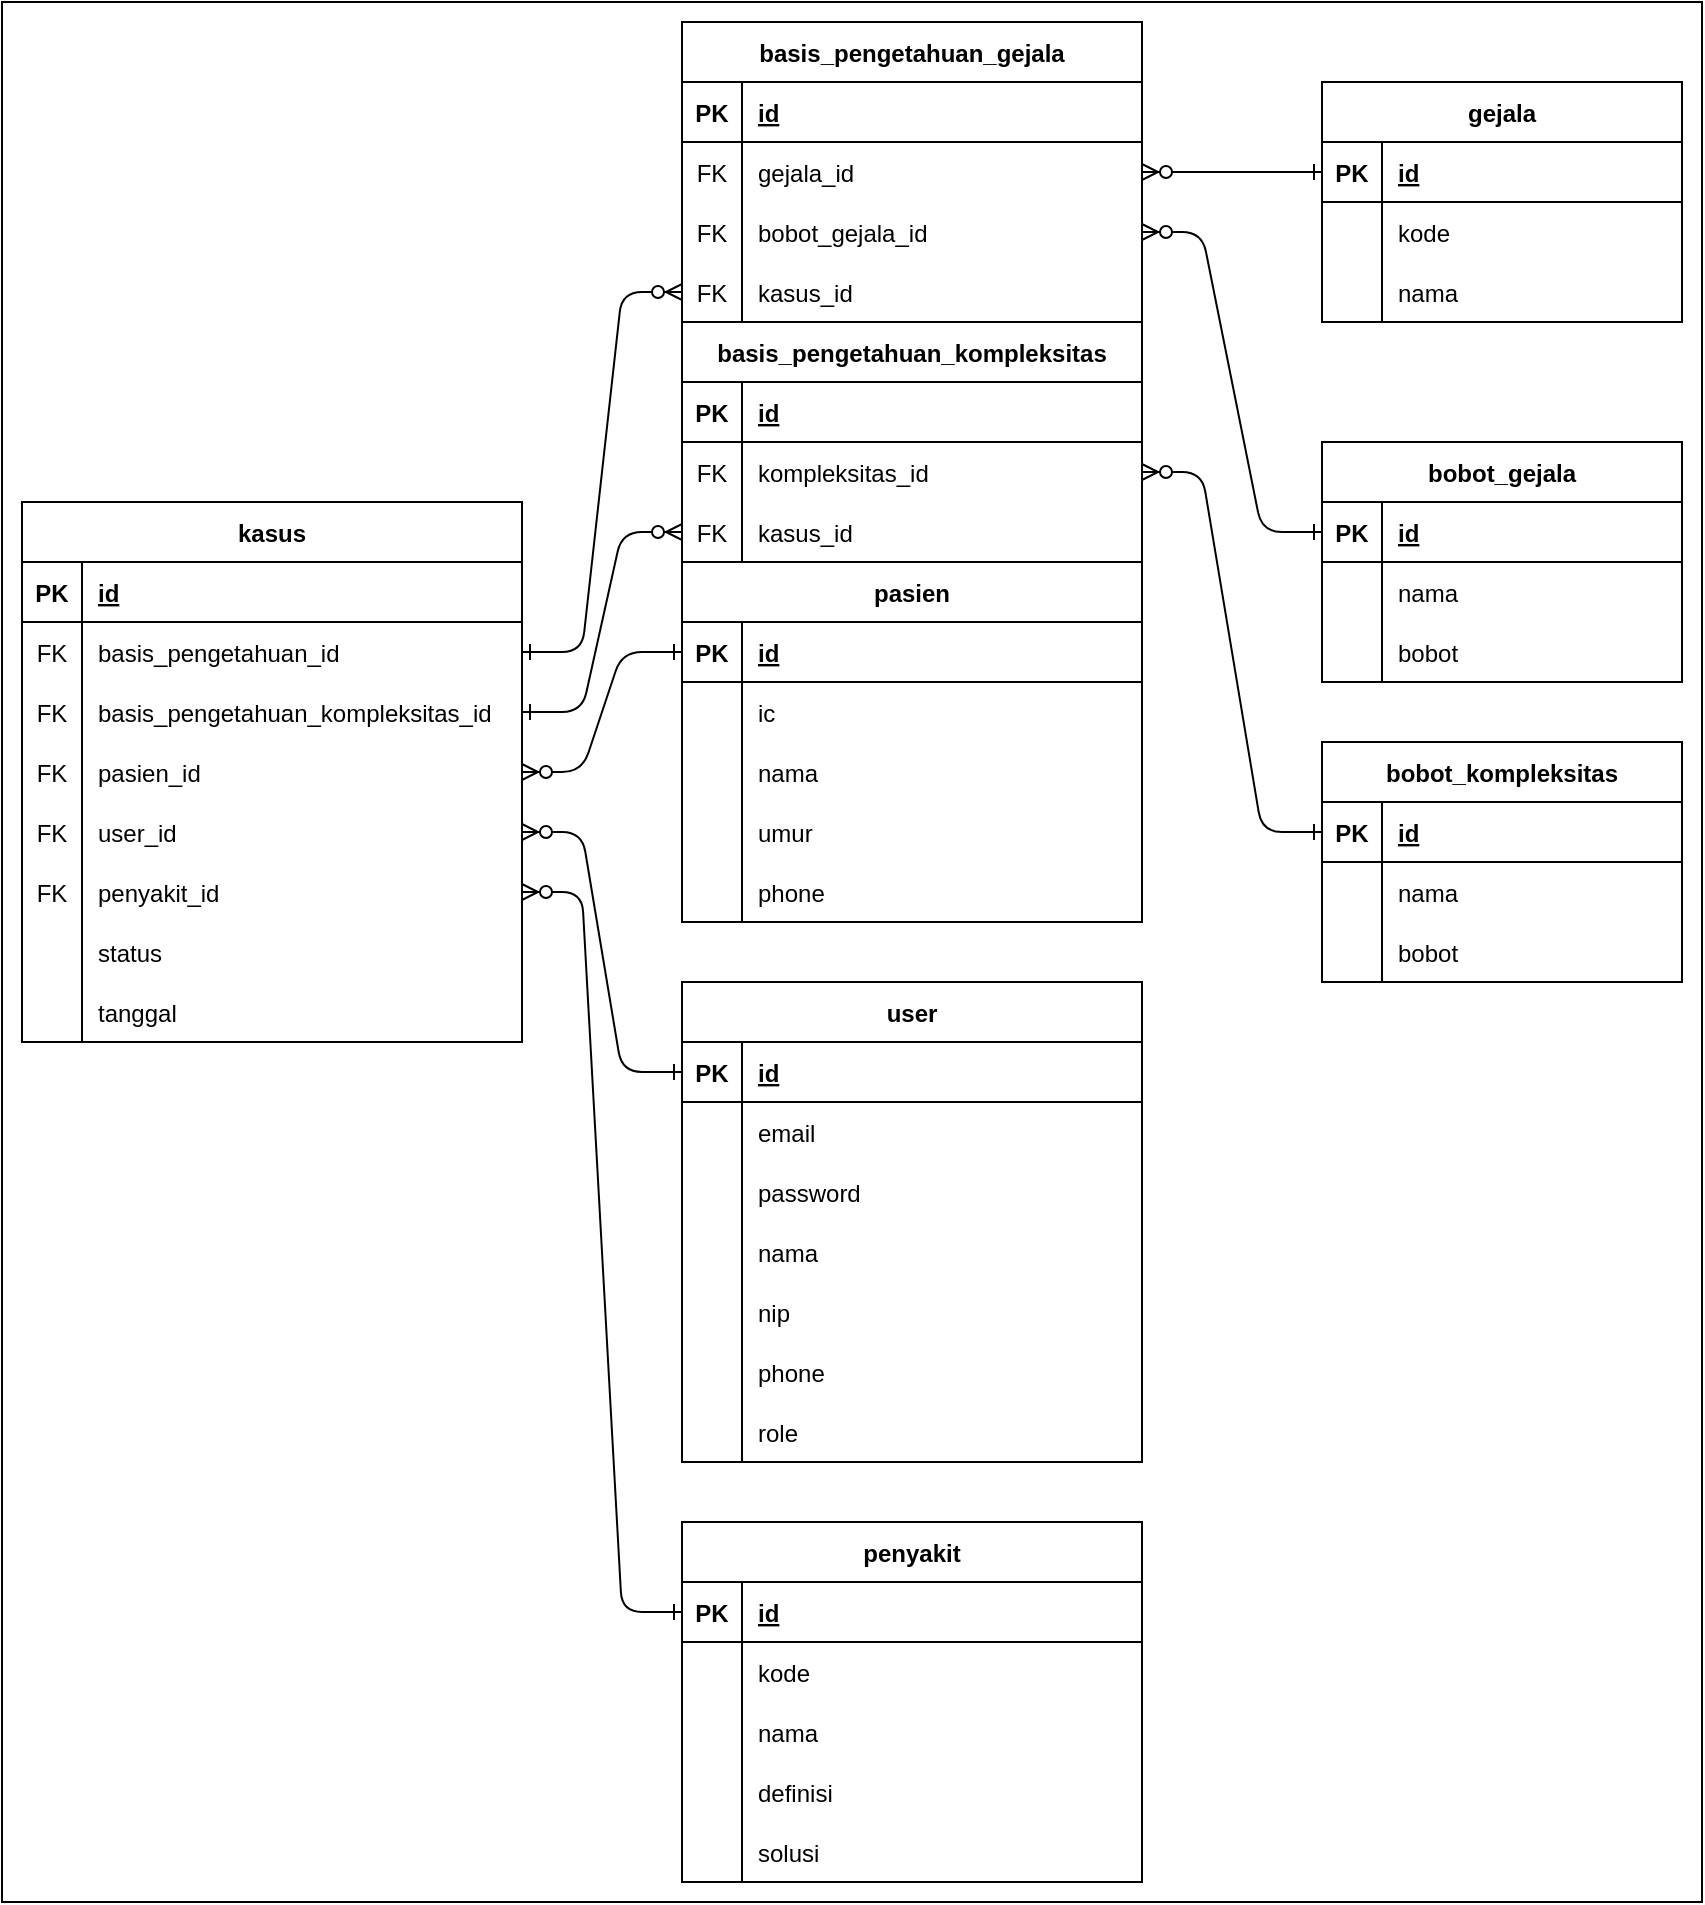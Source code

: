 <mxfile version="20.8.16" type="device"><diagram id="R2lEEEUBdFMjLlhIrx00" name="Page-1"><mxGraphModel dx="167" dy="83" grid="1" gridSize="10" guides="1" tooltips="1" connect="1" arrows="1" fold="1" page="1" pageScale="1" pageWidth="850" pageHeight="1100" math="0" shadow="0" extFonts="Permanent Marker^https://fonts.googleapis.com/css?family=Permanent+Marker"><root><mxCell id="0"/><mxCell id="1" parent="0"/><mxCell id="bXUC_S1mCPcnZZLYcRrD-1" value="" style="rounded=0;whiteSpace=wrap;html=1;" vertex="1" parent="1"><mxGeometry x="850" y="1100" width="850" height="950" as="geometry"/></mxCell><mxCell id="U392wMu31FLgUs0yRR94-350" value="user" style="shape=table;startSize=30;container=1;collapsible=1;childLayout=tableLayout;fixedRows=1;rowLines=0;fontStyle=1;align=center;resizeLast=1;" parent="1" vertex="1"><mxGeometry x="1190" y="1590" width="230" height="240" as="geometry"/></mxCell><mxCell id="U392wMu31FLgUs0yRR94-351" value="" style="shape=tableRow;horizontal=0;startSize=0;swimlaneHead=0;swimlaneBody=0;fillColor=none;collapsible=0;dropTarget=0;points=[[0,0.5],[1,0.5]];portConstraint=eastwest;top=0;left=0;right=0;bottom=1;" parent="U392wMu31FLgUs0yRR94-350" vertex="1"><mxGeometry y="30" width="230" height="30" as="geometry"/></mxCell><mxCell id="U392wMu31FLgUs0yRR94-352" value="PK" style="shape=partialRectangle;connectable=0;fillColor=none;top=0;left=0;bottom=0;right=0;fontStyle=1;overflow=hidden;" parent="U392wMu31FLgUs0yRR94-351" vertex="1"><mxGeometry width="30" height="30" as="geometry"><mxRectangle width="30" height="30" as="alternateBounds"/></mxGeometry></mxCell><mxCell id="U392wMu31FLgUs0yRR94-353" value="id" style="shape=partialRectangle;connectable=0;fillColor=none;top=0;left=0;bottom=0;right=0;align=left;spacingLeft=6;fontStyle=5;overflow=hidden;" parent="U392wMu31FLgUs0yRR94-351" vertex="1"><mxGeometry x="30" width="200" height="30" as="geometry"><mxRectangle width="200" height="30" as="alternateBounds"/></mxGeometry></mxCell><mxCell id="U392wMu31FLgUs0yRR94-354" value="" style="shape=tableRow;horizontal=0;startSize=0;swimlaneHead=0;swimlaneBody=0;fillColor=none;collapsible=0;dropTarget=0;points=[[0,0.5],[1,0.5]];portConstraint=eastwest;top=0;left=0;right=0;bottom=0;" parent="U392wMu31FLgUs0yRR94-350" vertex="1"><mxGeometry y="60" width="230" height="30" as="geometry"/></mxCell><mxCell id="U392wMu31FLgUs0yRR94-355" value="" style="shape=partialRectangle;connectable=0;fillColor=none;top=0;left=0;bottom=0;right=0;editable=1;overflow=hidden;" parent="U392wMu31FLgUs0yRR94-354" vertex="1"><mxGeometry width="30" height="30" as="geometry"><mxRectangle width="30" height="30" as="alternateBounds"/></mxGeometry></mxCell><mxCell id="U392wMu31FLgUs0yRR94-356" value="email" style="shape=partialRectangle;connectable=0;fillColor=none;top=0;left=0;bottom=0;right=0;align=left;spacingLeft=6;overflow=hidden;" parent="U392wMu31FLgUs0yRR94-354" vertex="1"><mxGeometry x="30" width="200" height="30" as="geometry"><mxRectangle width="200" height="30" as="alternateBounds"/></mxGeometry></mxCell><mxCell id="U392wMu31FLgUs0yRR94-357" value="" style="shape=tableRow;horizontal=0;startSize=0;swimlaneHead=0;swimlaneBody=0;fillColor=none;collapsible=0;dropTarget=0;points=[[0,0.5],[1,0.5]];portConstraint=eastwest;top=0;left=0;right=0;bottom=0;" parent="U392wMu31FLgUs0yRR94-350" vertex="1"><mxGeometry y="90" width="230" height="30" as="geometry"/></mxCell><mxCell id="U392wMu31FLgUs0yRR94-358" value="" style="shape=partialRectangle;connectable=0;fillColor=none;top=0;left=0;bottom=0;right=0;editable=1;overflow=hidden;" parent="U392wMu31FLgUs0yRR94-357" vertex="1"><mxGeometry width="30" height="30" as="geometry"><mxRectangle width="30" height="30" as="alternateBounds"/></mxGeometry></mxCell><mxCell id="U392wMu31FLgUs0yRR94-359" value="password" style="shape=partialRectangle;connectable=0;fillColor=none;top=0;left=0;bottom=0;right=0;align=left;spacingLeft=6;overflow=hidden;" parent="U392wMu31FLgUs0yRR94-357" vertex="1"><mxGeometry x="30" width="200" height="30" as="geometry"><mxRectangle width="200" height="30" as="alternateBounds"/></mxGeometry></mxCell><mxCell id="U392wMu31FLgUs0yRR94-360" value="" style="shape=tableRow;horizontal=0;startSize=0;swimlaneHead=0;swimlaneBody=0;fillColor=none;collapsible=0;dropTarget=0;points=[[0,0.5],[1,0.5]];portConstraint=eastwest;top=0;left=0;right=0;bottom=0;" parent="U392wMu31FLgUs0yRR94-350" vertex="1"><mxGeometry y="120" width="230" height="30" as="geometry"/></mxCell><mxCell id="U392wMu31FLgUs0yRR94-361" value="" style="shape=partialRectangle;connectable=0;fillColor=none;top=0;left=0;bottom=0;right=0;editable=1;overflow=hidden;" parent="U392wMu31FLgUs0yRR94-360" vertex="1"><mxGeometry width="30" height="30" as="geometry"><mxRectangle width="30" height="30" as="alternateBounds"/></mxGeometry></mxCell><mxCell id="U392wMu31FLgUs0yRR94-362" value="nama" style="shape=partialRectangle;connectable=0;fillColor=none;top=0;left=0;bottom=0;right=0;align=left;spacingLeft=6;overflow=hidden;" parent="U392wMu31FLgUs0yRR94-360" vertex="1"><mxGeometry x="30" width="200" height="30" as="geometry"><mxRectangle width="200" height="30" as="alternateBounds"/></mxGeometry></mxCell><mxCell id="U392wMu31FLgUs0yRR94-363" value="" style="shape=tableRow;horizontal=0;startSize=0;swimlaneHead=0;swimlaneBody=0;fillColor=none;collapsible=0;dropTarget=0;points=[[0,0.5],[1,0.5]];portConstraint=eastwest;top=0;left=0;right=0;bottom=0;" parent="U392wMu31FLgUs0yRR94-350" vertex="1"><mxGeometry y="150" width="230" height="30" as="geometry"/></mxCell><mxCell id="U392wMu31FLgUs0yRR94-364" value="" style="shape=partialRectangle;connectable=0;fillColor=none;top=0;left=0;bottom=0;right=0;editable=1;overflow=hidden;" parent="U392wMu31FLgUs0yRR94-363" vertex="1"><mxGeometry width="30" height="30" as="geometry"><mxRectangle width="30" height="30" as="alternateBounds"/></mxGeometry></mxCell><mxCell id="U392wMu31FLgUs0yRR94-365" value="nip" style="shape=partialRectangle;connectable=0;fillColor=none;top=0;left=0;bottom=0;right=0;align=left;spacingLeft=6;overflow=hidden;" parent="U392wMu31FLgUs0yRR94-363" vertex="1"><mxGeometry x="30" width="200" height="30" as="geometry"><mxRectangle width="200" height="30" as="alternateBounds"/></mxGeometry></mxCell><mxCell id="U392wMu31FLgUs0yRR94-366" value="" style="shape=tableRow;horizontal=0;startSize=0;swimlaneHead=0;swimlaneBody=0;fillColor=none;collapsible=0;dropTarget=0;points=[[0,0.5],[1,0.5]];portConstraint=eastwest;top=0;left=0;right=0;bottom=0;" parent="U392wMu31FLgUs0yRR94-350" vertex="1"><mxGeometry y="180" width="230" height="30" as="geometry"/></mxCell><mxCell id="U392wMu31FLgUs0yRR94-367" value="" style="shape=partialRectangle;connectable=0;fillColor=none;top=0;left=0;bottom=0;right=0;editable=1;overflow=hidden;" parent="U392wMu31FLgUs0yRR94-366" vertex="1"><mxGeometry width="30" height="30" as="geometry"><mxRectangle width="30" height="30" as="alternateBounds"/></mxGeometry></mxCell><mxCell id="U392wMu31FLgUs0yRR94-368" value="phone" style="shape=partialRectangle;connectable=0;fillColor=none;top=0;left=0;bottom=0;right=0;align=left;spacingLeft=6;overflow=hidden;" parent="U392wMu31FLgUs0yRR94-366" vertex="1"><mxGeometry x="30" width="200" height="30" as="geometry"><mxRectangle width="200" height="30" as="alternateBounds"/></mxGeometry></mxCell><mxCell id="U392wMu31FLgUs0yRR94-369" value="" style="shape=tableRow;horizontal=0;startSize=0;swimlaneHead=0;swimlaneBody=0;fillColor=none;collapsible=0;dropTarget=0;points=[[0,0.5],[1,0.5]];portConstraint=eastwest;top=0;left=0;right=0;bottom=0;" parent="U392wMu31FLgUs0yRR94-350" vertex="1"><mxGeometry y="210" width="230" height="30" as="geometry"/></mxCell><mxCell id="U392wMu31FLgUs0yRR94-370" value="" style="shape=partialRectangle;connectable=0;fillColor=none;top=0;left=0;bottom=0;right=0;editable=1;overflow=hidden;" parent="U392wMu31FLgUs0yRR94-369" vertex="1"><mxGeometry width="30" height="30" as="geometry"><mxRectangle width="30" height="30" as="alternateBounds"/></mxGeometry></mxCell><mxCell id="U392wMu31FLgUs0yRR94-371" value="role" style="shape=partialRectangle;connectable=0;fillColor=none;top=0;left=0;bottom=0;right=0;align=left;spacingLeft=6;overflow=hidden;" parent="U392wMu31FLgUs0yRR94-369" vertex="1"><mxGeometry x="30" width="200" height="30" as="geometry"><mxRectangle width="200" height="30" as="alternateBounds"/></mxGeometry></mxCell><mxCell id="U392wMu31FLgUs0yRR94-372" value="pasien" style="shape=table;startSize=30;container=1;collapsible=1;childLayout=tableLayout;fixedRows=1;rowLines=0;fontStyle=1;align=center;resizeLast=1;" parent="1" vertex="1"><mxGeometry x="1190" y="1380" width="230" height="180" as="geometry"/></mxCell><mxCell id="U392wMu31FLgUs0yRR94-373" value="" style="shape=tableRow;horizontal=0;startSize=0;swimlaneHead=0;swimlaneBody=0;fillColor=none;collapsible=0;dropTarget=0;points=[[0,0.5],[1,0.5]];portConstraint=eastwest;top=0;left=0;right=0;bottom=1;" parent="U392wMu31FLgUs0yRR94-372" vertex="1"><mxGeometry y="30" width="230" height="30" as="geometry"/></mxCell><mxCell id="U392wMu31FLgUs0yRR94-374" value="PK" style="shape=partialRectangle;connectable=0;fillColor=none;top=0;left=0;bottom=0;right=0;fontStyle=1;overflow=hidden;" parent="U392wMu31FLgUs0yRR94-373" vertex="1"><mxGeometry width="30" height="30" as="geometry"><mxRectangle width="30" height="30" as="alternateBounds"/></mxGeometry></mxCell><mxCell id="U392wMu31FLgUs0yRR94-375" value="id" style="shape=partialRectangle;connectable=0;fillColor=none;top=0;left=0;bottom=0;right=0;align=left;spacingLeft=6;fontStyle=5;overflow=hidden;" parent="U392wMu31FLgUs0yRR94-373" vertex="1"><mxGeometry x="30" width="200" height="30" as="geometry"><mxRectangle width="200" height="30" as="alternateBounds"/></mxGeometry></mxCell><mxCell id="U392wMu31FLgUs0yRR94-376" value="" style="shape=tableRow;horizontal=0;startSize=0;swimlaneHead=0;swimlaneBody=0;fillColor=none;collapsible=0;dropTarget=0;points=[[0,0.5],[1,0.5]];portConstraint=eastwest;top=0;left=0;right=0;bottom=0;" parent="U392wMu31FLgUs0yRR94-372" vertex="1"><mxGeometry y="60" width="230" height="30" as="geometry"/></mxCell><mxCell id="U392wMu31FLgUs0yRR94-377" value="" style="shape=partialRectangle;connectable=0;fillColor=none;top=0;left=0;bottom=0;right=0;editable=1;overflow=hidden;" parent="U392wMu31FLgUs0yRR94-376" vertex="1"><mxGeometry width="30" height="30" as="geometry"><mxRectangle width="30" height="30" as="alternateBounds"/></mxGeometry></mxCell><mxCell id="U392wMu31FLgUs0yRR94-378" value="ic" style="shape=partialRectangle;connectable=0;fillColor=none;top=0;left=0;bottom=0;right=0;align=left;spacingLeft=6;overflow=hidden;" parent="U392wMu31FLgUs0yRR94-376" vertex="1"><mxGeometry x="30" width="200" height="30" as="geometry"><mxRectangle width="200" height="30" as="alternateBounds"/></mxGeometry></mxCell><mxCell id="U392wMu31FLgUs0yRR94-379" value="" style="shape=tableRow;horizontal=0;startSize=0;swimlaneHead=0;swimlaneBody=0;fillColor=none;collapsible=0;dropTarget=0;points=[[0,0.5],[1,0.5]];portConstraint=eastwest;top=0;left=0;right=0;bottom=0;" parent="U392wMu31FLgUs0yRR94-372" vertex="1"><mxGeometry y="90" width="230" height="30" as="geometry"/></mxCell><mxCell id="U392wMu31FLgUs0yRR94-380" value="" style="shape=partialRectangle;connectable=0;fillColor=none;top=0;left=0;bottom=0;right=0;editable=1;overflow=hidden;" parent="U392wMu31FLgUs0yRR94-379" vertex="1"><mxGeometry width="30" height="30" as="geometry"><mxRectangle width="30" height="30" as="alternateBounds"/></mxGeometry></mxCell><mxCell id="U392wMu31FLgUs0yRR94-381" value="nama" style="shape=partialRectangle;connectable=0;fillColor=none;top=0;left=0;bottom=0;right=0;align=left;spacingLeft=6;overflow=hidden;" parent="U392wMu31FLgUs0yRR94-379" vertex="1"><mxGeometry x="30" width="200" height="30" as="geometry"><mxRectangle width="200" height="30" as="alternateBounds"/></mxGeometry></mxCell><mxCell id="U392wMu31FLgUs0yRR94-382" value="" style="shape=tableRow;horizontal=0;startSize=0;swimlaneHead=0;swimlaneBody=0;fillColor=none;collapsible=0;dropTarget=0;points=[[0,0.5],[1,0.5]];portConstraint=eastwest;top=0;left=0;right=0;bottom=0;" parent="U392wMu31FLgUs0yRR94-372" vertex="1"><mxGeometry y="120" width="230" height="30" as="geometry"/></mxCell><mxCell id="U392wMu31FLgUs0yRR94-383" value="" style="shape=partialRectangle;connectable=0;fillColor=none;top=0;left=0;bottom=0;right=0;editable=1;overflow=hidden;" parent="U392wMu31FLgUs0yRR94-382" vertex="1"><mxGeometry width="30" height="30" as="geometry"><mxRectangle width="30" height="30" as="alternateBounds"/></mxGeometry></mxCell><mxCell id="U392wMu31FLgUs0yRR94-384" value="umur" style="shape=partialRectangle;connectable=0;fillColor=none;top=0;left=0;bottom=0;right=0;align=left;spacingLeft=6;overflow=hidden;" parent="U392wMu31FLgUs0yRR94-382" vertex="1"><mxGeometry x="30" width="200" height="30" as="geometry"><mxRectangle width="200" height="30" as="alternateBounds"/></mxGeometry></mxCell><mxCell id="U392wMu31FLgUs0yRR94-385" value="" style="shape=tableRow;horizontal=0;startSize=0;swimlaneHead=0;swimlaneBody=0;fillColor=none;collapsible=0;dropTarget=0;points=[[0,0.5],[1,0.5]];portConstraint=eastwest;top=0;left=0;right=0;bottom=0;" parent="U392wMu31FLgUs0yRR94-372" vertex="1"><mxGeometry y="150" width="230" height="30" as="geometry"/></mxCell><mxCell id="U392wMu31FLgUs0yRR94-386" value="" style="shape=partialRectangle;connectable=0;fillColor=none;top=0;left=0;bottom=0;right=0;editable=1;overflow=hidden;" parent="U392wMu31FLgUs0yRR94-385" vertex="1"><mxGeometry width="30" height="30" as="geometry"><mxRectangle width="30" height="30" as="alternateBounds"/></mxGeometry></mxCell><mxCell id="U392wMu31FLgUs0yRR94-387" value="phone" style="shape=partialRectangle;connectable=0;fillColor=none;top=0;left=0;bottom=0;right=0;align=left;spacingLeft=6;overflow=hidden;" parent="U392wMu31FLgUs0yRR94-385" vertex="1"><mxGeometry x="30" width="200" height="30" as="geometry"><mxRectangle width="200" height="30" as="alternateBounds"/></mxGeometry></mxCell><mxCell id="U392wMu31FLgUs0yRR94-388" value="penyakit" style="shape=table;startSize=30;container=1;collapsible=1;childLayout=tableLayout;fixedRows=1;rowLines=0;fontStyle=1;align=center;resizeLast=1;" parent="1" vertex="1"><mxGeometry x="1190" y="1860" width="230" height="180" as="geometry"/></mxCell><mxCell id="U392wMu31FLgUs0yRR94-389" value="" style="shape=tableRow;horizontal=0;startSize=0;swimlaneHead=0;swimlaneBody=0;fillColor=none;collapsible=0;dropTarget=0;points=[[0,0.5],[1,0.5]];portConstraint=eastwest;top=0;left=0;right=0;bottom=1;" parent="U392wMu31FLgUs0yRR94-388" vertex="1"><mxGeometry y="30" width="230" height="30" as="geometry"/></mxCell><mxCell id="U392wMu31FLgUs0yRR94-390" value="PK" style="shape=partialRectangle;connectable=0;fillColor=none;top=0;left=0;bottom=0;right=0;fontStyle=1;overflow=hidden;" parent="U392wMu31FLgUs0yRR94-389" vertex="1"><mxGeometry width="30" height="30" as="geometry"><mxRectangle width="30" height="30" as="alternateBounds"/></mxGeometry></mxCell><mxCell id="U392wMu31FLgUs0yRR94-391" value="id" style="shape=partialRectangle;connectable=0;fillColor=none;top=0;left=0;bottom=0;right=0;align=left;spacingLeft=6;fontStyle=5;overflow=hidden;" parent="U392wMu31FLgUs0yRR94-389" vertex="1"><mxGeometry x="30" width="200" height="30" as="geometry"><mxRectangle width="200" height="30" as="alternateBounds"/></mxGeometry></mxCell><mxCell id="U392wMu31FLgUs0yRR94-392" value="" style="shape=tableRow;horizontal=0;startSize=0;swimlaneHead=0;swimlaneBody=0;fillColor=none;collapsible=0;dropTarget=0;points=[[0,0.5],[1,0.5]];portConstraint=eastwest;top=0;left=0;right=0;bottom=0;" parent="U392wMu31FLgUs0yRR94-388" vertex="1"><mxGeometry y="60" width="230" height="30" as="geometry"/></mxCell><mxCell id="U392wMu31FLgUs0yRR94-393" value="" style="shape=partialRectangle;connectable=0;fillColor=none;top=0;left=0;bottom=0;right=0;editable=1;overflow=hidden;" parent="U392wMu31FLgUs0yRR94-392" vertex="1"><mxGeometry width="30" height="30" as="geometry"><mxRectangle width="30" height="30" as="alternateBounds"/></mxGeometry></mxCell><mxCell id="U392wMu31FLgUs0yRR94-394" value="kode" style="shape=partialRectangle;connectable=0;fillColor=none;top=0;left=0;bottom=0;right=0;align=left;spacingLeft=6;overflow=hidden;" parent="U392wMu31FLgUs0yRR94-392" vertex="1"><mxGeometry x="30" width="200" height="30" as="geometry"><mxRectangle width="200" height="30" as="alternateBounds"/></mxGeometry></mxCell><mxCell id="U392wMu31FLgUs0yRR94-395" value="" style="shape=tableRow;horizontal=0;startSize=0;swimlaneHead=0;swimlaneBody=0;fillColor=none;collapsible=0;dropTarget=0;points=[[0,0.5],[1,0.5]];portConstraint=eastwest;top=0;left=0;right=0;bottom=0;" parent="U392wMu31FLgUs0yRR94-388" vertex="1"><mxGeometry y="90" width="230" height="30" as="geometry"/></mxCell><mxCell id="U392wMu31FLgUs0yRR94-396" value="" style="shape=partialRectangle;connectable=0;fillColor=none;top=0;left=0;bottom=0;right=0;editable=1;overflow=hidden;" parent="U392wMu31FLgUs0yRR94-395" vertex="1"><mxGeometry width="30" height="30" as="geometry"><mxRectangle width="30" height="30" as="alternateBounds"/></mxGeometry></mxCell><mxCell id="U392wMu31FLgUs0yRR94-397" value="nama" style="shape=partialRectangle;connectable=0;fillColor=none;top=0;left=0;bottom=0;right=0;align=left;spacingLeft=6;overflow=hidden;" parent="U392wMu31FLgUs0yRR94-395" vertex="1"><mxGeometry x="30" width="200" height="30" as="geometry"><mxRectangle width="200" height="30" as="alternateBounds"/></mxGeometry></mxCell><mxCell id="U392wMu31FLgUs0yRR94-398" value="" style="shape=tableRow;horizontal=0;startSize=0;swimlaneHead=0;swimlaneBody=0;fillColor=none;collapsible=0;dropTarget=0;points=[[0,0.5],[1,0.5]];portConstraint=eastwest;top=0;left=0;right=0;bottom=0;" parent="U392wMu31FLgUs0yRR94-388" vertex="1"><mxGeometry y="120" width="230" height="30" as="geometry"/></mxCell><mxCell id="U392wMu31FLgUs0yRR94-399" value="" style="shape=partialRectangle;connectable=0;fillColor=none;top=0;left=0;bottom=0;right=0;editable=1;overflow=hidden;" parent="U392wMu31FLgUs0yRR94-398" vertex="1"><mxGeometry width="30" height="30" as="geometry"><mxRectangle width="30" height="30" as="alternateBounds"/></mxGeometry></mxCell><mxCell id="U392wMu31FLgUs0yRR94-400" value="definisi" style="shape=partialRectangle;connectable=0;fillColor=none;top=0;left=0;bottom=0;right=0;align=left;spacingLeft=6;overflow=hidden;" parent="U392wMu31FLgUs0yRR94-398" vertex="1"><mxGeometry x="30" width="200" height="30" as="geometry"><mxRectangle width="200" height="30" as="alternateBounds"/></mxGeometry></mxCell><mxCell id="U392wMu31FLgUs0yRR94-401" value="" style="shape=tableRow;horizontal=0;startSize=0;swimlaneHead=0;swimlaneBody=0;fillColor=none;collapsible=0;dropTarget=0;points=[[0,0.5],[1,0.5]];portConstraint=eastwest;top=0;left=0;right=0;bottom=0;" parent="U392wMu31FLgUs0yRR94-388" vertex="1"><mxGeometry y="150" width="230" height="30" as="geometry"/></mxCell><mxCell id="U392wMu31FLgUs0yRR94-402" value="" style="shape=partialRectangle;connectable=0;fillColor=none;top=0;left=0;bottom=0;right=0;editable=1;overflow=hidden;" parent="U392wMu31FLgUs0yRR94-401" vertex="1"><mxGeometry width="30" height="30" as="geometry"><mxRectangle width="30" height="30" as="alternateBounds"/></mxGeometry></mxCell><mxCell id="U392wMu31FLgUs0yRR94-403" value="solusi" style="shape=partialRectangle;connectable=0;fillColor=none;top=0;left=0;bottom=0;right=0;align=left;spacingLeft=6;overflow=hidden;" parent="U392wMu31FLgUs0yRR94-401" vertex="1"><mxGeometry x="30" width="200" height="30" as="geometry"><mxRectangle width="200" height="30" as="alternateBounds"/></mxGeometry></mxCell><mxCell id="U392wMu31FLgUs0yRR94-404" value="gejala" style="shape=table;startSize=30;container=1;collapsible=1;childLayout=tableLayout;fixedRows=1;rowLines=0;fontStyle=1;align=center;resizeLast=1;" parent="1" vertex="1"><mxGeometry x="1510" y="1140" width="180" height="120" as="geometry"/></mxCell><mxCell id="U392wMu31FLgUs0yRR94-405" value="" style="shape=tableRow;horizontal=0;startSize=0;swimlaneHead=0;swimlaneBody=0;fillColor=none;collapsible=0;dropTarget=0;points=[[0,0.5],[1,0.5]];portConstraint=eastwest;top=0;left=0;right=0;bottom=1;" parent="U392wMu31FLgUs0yRR94-404" vertex="1"><mxGeometry y="30" width="180" height="30" as="geometry"/></mxCell><mxCell id="U392wMu31FLgUs0yRR94-406" value="PK" style="shape=partialRectangle;connectable=0;fillColor=none;top=0;left=0;bottom=0;right=0;fontStyle=1;overflow=hidden;" parent="U392wMu31FLgUs0yRR94-405" vertex="1"><mxGeometry width="30" height="30" as="geometry"><mxRectangle width="30" height="30" as="alternateBounds"/></mxGeometry></mxCell><mxCell id="U392wMu31FLgUs0yRR94-407" value="id" style="shape=partialRectangle;connectable=0;fillColor=none;top=0;left=0;bottom=0;right=0;align=left;spacingLeft=6;fontStyle=5;overflow=hidden;" parent="U392wMu31FLgUs0yRR94-405" vertex="1"><mxGeometry x="30" width="150" height="30" as="geometry"><mxRectangle width="150" height="30" as="alternateBounds"/></mxGeometry></mxCell><mxCell id="U392wMu31FLgUs0yRR94-408" value="" style="shape=tableRow;horizontal=0;startSize=0;swimlaneHead=0;swimlaneBody=0;fillColor=none;collapsible=0;dropTarget=0;points=[[0,0.5],[1,0.5]];portConstraint=eastwest;top=0;left=0;right=0;bottom=0;" parent="U392wMu31FLgUs0yRR94-404" vertex="1"><mxGeometry y="60" width="180" height="30" as="geometry"/></mxCell><mxCell id="U392wMu31FLgUs0yRR94-409" value="" style="shape=partialRectangle;connectable=0;fillColor=none;top=0;left=0;bottom=0;right=0;editable=1;overflow=hidden;" parent="U392wMu31FLgUs0yRR94-408" vertex="1"><mxGeometry width="30" height="30" as="geometry"><mxRectangle width="30" height="30" as="alternateBounds"/></mxGeometry></mxCell><mxCell id="U392wMu31FLgUs0yRR94-410" value="kode" style="shape=partialRectangle;connectable=0;fillColor=none;top=0;left=0;bottom=0;right=0;align=left;spacingLeft=6;overflow=hidden;" parent="U392wMu31FLgUs0yRR94-408" vertex="1"><mxGeometry x="30" width="150" height="30" as="geometry"><mxRectangle width="150" height="30" as="alternateBounds"/></mxGeometry></mxCell><mxCell id="U392wMu31FLgUs0yRR94-411" value="" style="shape=tableRow;horizontal=0;startSize=0;swimlaneHead=0;swimlaneBody=0;fillColor=none;collapsible=0;dropTarget=0;points=[[0,0.5],[1,0.5]];portConstraint=eastwest;top=0;left=0;right=0;bottom=0;" parent="U392wMu31FLgUs0yRR94-404" vertex="1"><mxGeometry y="90" width="180" height="30" as="geometry"/></mxCell><mxCell id="U392wMu31FLgUs0yRR94-412" value="" style="shape=partialRectangle;connectable=0;fillColor=none;top=0;left=0;bottom=0;right=0;editable=1;overflow=hidden;" parent="U392wMu31FLgUs0yRR94-411" vertex="1"><mxGeometry width="30" height="30" as="geometry"><mxRectangle width="30" height="30" as="alternateBounds"/></mxGeometry></mxCell><mxCell id="U392wMu31FLgUs0yRR94-413" value="nama" style="shape=partialRectangle;connectable=0;fillColor=none;top=0;left=0;bottom=0;right=0;align=left;spacingLeft=6;overflow=hidden;" parent="U392wMu31FLgUs0yRR94-411" vertex="1"><mxGeometry x="30" width="150" height="30" as="geometry"><mxRectangle width="150" height="30" as="alternateBounds"/></mxGeometry></mxCell><mxCell id="U392wMu31FLgUs0yRR94-417" value="bobot_gejala" style="shape=table;startSize=30;container=1;collapsible=1;childLayout=tableLayout;fixedRows=1;rowLines=0;fontStyle=1;align=center;resizeLast=1;" parent="1" vertex="1"><mxGeometry x="1510" y="1320" width="180" height="120" as="geometry"/></mxCell><mxCell id="U392wMu31FLgUs0yRR94-418" value="" style="shape=tableRow;horizontal=0;startSize=0;swimlaneHead=0;swimlaneBody=0;fillColor=none;collapsible=0;dropTarget=0;points=[[0,0.5],[1,0.5]];portConstraint=eastwest;top=0;left=0;right=0;bottom=1;" parent="U392wMu31FLgUs0yRR94-417" vertex="1"><mxGeometry y="30" width="180" height="30" as="geometry"/></mxCell><mxCell id="U392wMu31FLgUs0yRR94-419" value="PK" style="shape=partialRectangle;connectable=0;fillColor=none;top=0;left=0;bottom=0;right=0;fontStyle=1;overflow=hidden;" parent="U392wMu31FLgUs0yRR94-418" vertex="1"><mxGeometry width="30" height="30" as="geometry"><mxRectangle width="30" height="30" as="alternateBounds"/></mxGeometry></mxCell><mxCell id="U392wMu31FLgUs0yRR94-420" value="id" style="shape=partialRectangle;connectable=0;fillColor=none;top=0;left=0;bottom=0;right=0;align=left;spacingLeft=6;fontStyle=5;overflow=hidden;" parent="U392wMu31FLgUs0yRR94-418" vertex="1"><mxGeometry x="30" width="150" height="30" as="geometry"><mxRectangle width="150" height="30" as="alternateBounds"/></mxGeometry></mxCell><mxCell id="U392wMu31FLgUs0yRR94-421" value="" style="shape=tableRow;horizontal=0;startSize=0;swimlaneHead=0;swimlaneBody=0;fillColor=none;collapsible=0;dropTarget=0;points=[[0,0.5],[1,0.5]];portConstraint=eastwest;top=0;left=0;right=0;bottom=0;" parent="U392wMu31FLgUs0yRR94-417" vertex="1"><mxGeometry y="60" width="180" height="30" as="geometry"/></mxCell><mxCell id="U392wMu31FLgUs0yRR94-422" value="" style="shape=partialRectangle;connectable=0;fillColor=none;top=0;left=0;bottom=0;right=0;editable=1;overflow=hidden;" parent="U392wMu31FLgUs0yRR94-421" vertex="1"><mxGeometry width="30" height="30" as="geometry"><mxRectangle width="30" height="30" as="alternateBounds"/></mxGeometry></mxCell><mxCell id="U392wMu31FLgUs0yRR94-423" value="nama" style="shape=partialRectangle;connectable=0;fillColor=none;top=0;left=0;bottom=0;right=0;align=left;spacingLeft=6;overflow=hidden;" parent="U392wMu31FLgUs0yRR94-421" vertex="1"><mxGeometry x="30" width="150" height="30" as="geometry"><mxRectangle width="150" height="30" as="alternateBounds"/></mxGeometry></mxCell><mxCell id="U392wMu31FLgUs0yRR94-424" value="" style="shape=tableRow;horizontal=0;startSize=0;swimlaneHead=0;swimlaneBody=0;fillColor=none;collapsible=0;dropTarget=0;points=[[0,0.5],[1,0.5]];portConstraint=eastwest;top=0;left=0;right=0;bottom=0;" parent="U392wMu31FLgUs0yRR94-417" vertex="1"><mxGeometry y="90" width="180" height="30" as="geometry"/></mxCell><mxCell id="U392wMu31FLgUs0yRR94-425" value="" style="shape=partialRectangle;connectable=0;fillColor=none;top=0;left=0;bottom=0;right=0;editable=1;overflow=hidden;" parent="U392wMu31FLgUs0yRR94-424" vertex="1"><mxGeometry width="30" height="30" as="geometry"><mxRectangle width="30" height="30" as="alternateBounds"/></mxGeometry></mxCell><mxCell id="U392wMu31FLgUs0yRR94-426" value="bobot" style="shape=partialRectangle;connectable=0;fillColor=none;top=0;left=0;bottom=0;right=0;align=left;spacingLeft=6;overflow=hidden;" parent="U392wMu31FLgUs0yRR94-424" vertex="1"><mxGeometry x="30" width="150" height="30" as="geometry"><mxRectangle width="150" height="30" as="alternateBounds"/></mxGeometry></mxCell><mxCell id="U392wMu31FLgUs0yRR94-430" value="" style="edgeStyle=entityRelationEdgeStyle;endArrow=ERzeroToMany;startArrow=ERone;endFill=1;startFill=0;" parent="1" source="U392wMu31FLgUs0yRR94-418" target="U392wMu31FLgUs0yRR94-441" edge="1"><mxGeometry width="100" height="100" relative="1" as="geometry"><mxPoint x="1400" y="585" as="sourcePoint"/><mxPoint x="1550" y="1090" as="targetPoint"/></mxGeometry></mxCell><mxCell id="U392wMu31FLgUs0yRR94-431" value="basis_pengetahuan_gejala" style="shape=table;startSize=30;container=1;collapsible=1;childLayout=tableLayout;fixedRows=1;rowLines=0;fontStyle=1;align=center;resizeLast=1;" parent="1" vertex="1"><mxGeometry x="1190" y="1110" width="230" height="150" as="geometry"/></mxCell><mxCell id="U392wMu31FLgUs0yRR94-432" value="" style="shape=tableRow;horizontal=0;startSize=0;swimlaneHead=0;swimlaneBody=0;fillColor=none;collapsible=0;dropTarget=0;points=[[0,0.5],[1,0.5]];portConstraint=eastwest;top=0;left=0;right=0;bottom=1;" parent="U392wMu31FLgUs0yRR94-431" vertex="1"><mxGeometry y="30" width="230" height="30" as="geometry"/></mxCell><mxCell id="U392wMu31FLgUs0yRR94-433" value="PK" style="shape=partialRectangle;connectable=0;fillColor=none;top=0;left=0;bottom=0;right=0;fontStyle=1;overflow=hidden;" parent="U392wMu31FLgUs0yRR94-432" vertex="1"><mxGeometry width="30" height="30" as="geometry"><mxRectangle width="30" height="30" as="alternateBounds"/></mxGeometry></mxCell><mxCell id="U392wMu31FLgUs0yRR94-434" value="id" style="shape=partialRectangle;connectable=0;fillColor=none;top=0;left=0;bottom=0;right=0;align=left;spacingLeft=6;fontStyle=5;overflow=hidden;" parent="U392wMu31FLgUs0yRR94-432" vertex="1"><mxGeometry x="30" width="200" height="30" as="geometry"><mxRectangle width="200" height="30" as="alternateBounds"/></mxGeometry></mxCell><mxCell id="U392wMu31FLgUs0yRR94-438" value="" style="shape=tableRow;horizontal=0;startSize=0;swimlaneHead=0;swimlaneBody=0;fillColor=none;collapsible=0;dropTarget=0;points=[[0,0.5],[1,0.5]];portConstraint=eastwest;top=0;left=0;right=0;bottom=0;" parent="U392wMu31FLgUs0yRR94-431" vertex="1"><mxGeometry y="60" width="230" height="30" as="geometry"/></mxCell><mxCell id="U392wMu31FLgUs0yRR94-439" value="FK" style="shape=partialRectangle;connectable=0;fillColor=none;top=0;left=0;bottom=0;right=0;editable=1;overflow=hidden;" parent="U392wMu31FLgUs0yRR94-438" vertex="1"><mxGeometry width="30" height="30" as="geometry"><mxRectangle width="30" height="30" as="alternateBounds"/></mxGeometry></mxCell><mxCell id="U392wMu31FLgUs0yRR94-440" value="gejala_id" style="shape=partialRectangle;connectable=0;fillColor=none;top=0;left=0;bottom=0;right=0;align=left;spacingLeft=6;overflow=hidden;" parent="U392wMu31FLgUs0yRR94-438" vertex="1"><mxGeometry x="30" width="200" height="30" as="geometry"><mxRectangle width="200" height="30" as="alternateBounds"/></mxGeometry></mxCell><mxCell id="U392wMu31FLgUs0yRR94-441" value="" style="shape=tableRow;horizontal=0;startSize=0;swimlaneHead=0;swimlaneBody=0;fillColor=none;collapsible=0;dropTarget=0;points=[[0,0.5],[1,0.5]];portConstraint=eastwest;top=0;left=0;right=0;bottom=0;" parent="U392wMu31FLgUs0yRR94-431" vertex="1"><mxGeometry y="90" width="230" height="30" as="geometry"/></mxCell><mxCell id="U392wMu31FLgUs0yRR94-442" value="FK" style="shape=partialRectangle;connectable=0;fillColor=none;top=0;left=0;bottom=0;right=0;editable=1;overflow=hidden;" parent="U392wMu31FLgUs0yRR94-441" vertex="1"><mxGeometry width="30" height="30" as="geometry"><mxRectangle width="30" height="30" as="alternateBounds"/></mxGeometry></mxCell><mxCell id="U392wMu31FLgUs0yRR94-443" value="bobot_gejala_id" style="shape=partialRectangle;connectable=0;fillColor=none;top=0;left=0;bottom=0;right=0;align=left;spacingLeft=6;overflow=hidden;" parent="U392wMu31FLgUs0yRR94-441" vertex="1"><mxGeometry x="30" width="200" height="30" as="geometry"><mxRectangle width="200" height="30" as="alternateBounds"/></mxGeometry></mxCell><mxCell id="U392wMu31FLgUs0yRR94-502" value="" style="shape=tableRow;horizontal=0;startSize=0;swimlaneHead=0;swimlaneBody=0;fillColor=none;collapsible=0;dropTarget=0;points=[[0,0.5],[1,0.5]];portConstraint=eastwest;top=0;left=0;right=0;bottom=0;" parent="U392wMu31FLgUs0yRR94-431" vertex="1"><mxGeometry y="120" width="230" height="30" as="geometry"/></mxCell><mxCell id="U392wMu31FLgUs0yRR94-503" value="FK" style="shape=partialRectangle;connectable=0;fillColor=none;top=0;left=0;bottom=0;right=0;editable=1;overflow=hidden;" parent="U392wMu31FLgUs0yRR94-502" vertex="1"><mxGeometry width="30" height="30" as="geometry"><mxRectangle width="30" height="30" as="alternateBounds"/></mxGeometry></mxCell><mxCell id="U392wMu31FLgUs0yRR94-504" value="kasus_id" style="shape=partialRectangle;connectable=0;fillColor=none;top=0;left=0;bottom=0;right=0;align=left;spacingLeft=6;overflow=hidden;" parent="U392wMu31FLgUs0yRR94-502" vertex="1"><mxGeometry x="30" width="200" height="30" as="geometry"><mxRectangle width="200" height="30" as="alternateBounds"/></mxGeometry></mxCell><mxCell id="U392wMu31FLgUs0yRR94-444" value="" style="edgeStyle=entityRelationEdgeStyle;endArrow=ERzeroToMany;startArrow=ERone;endFill=1;startFill=0;" parent="1" source="U392wMu31FLgUs0yRR94-373" target="U392wMu31FLgUs0yRR94-455" edge="1"><mxGeometry width="100" height="100" relative="1" as="geometry"><mxPoint x="1770" y="1165" as="sourcePoint"/><mxPoint x="1710" y="1075" as="targetPoint"/></mxGeometry></mxCell><mxCell id="U392wMu31FLgUs0yRR94-445" value="" style="edgeStyle=entityRelationEdgeStyle;endArrow=ERzeroToMany;startArrow=ERone;endFill=1;startFill=0;" parent="1" source="U392wMu31FLgUs0yRR94-389" target="U392wMu31FLgUs0yRR94-499" edge="1"><mxGeometry width="100" height="100" relative="1" as="geometry"><mxPoint x="1270" y="1360" as="sourcePoint"/><mxPoint x="1200" y="950" as="targetPoint"/></mxGeometry></mxCell><mxCell id="U392wMu31FLgUs0yRR94-446" value="" style="edgeStyle=entityRelationEdgeStyle;endArrow=ERzeroToMany;startArrow=ERone;endFill=1;startFill=0;" parent="1" source="U392wMu31FLgUs0yRR94-405" target="U392wMu31FLgUs0yRR94-438" edge="1"><mxGeometry width="100" height="100" relative="1" as="geometry"><mxPoint x="1370" y="1345" as="sourcePoint"/><mxPoint x="1180" y="980" as="targetPoint"/></mxGeometry></mxCell><mxCell id="U392wMu31FLgUs0yRR94-447" value="" style="edgeStyle=entityRelationEdgeStyle;endArrow=ERzeroToMany;startArrow=ERone;endFill=1;startFill=0;" parent="1" source="U392wMu31FLgUs0yRR94-351" target="U392wMu31FLgUs0yRR94-458" edge="1"><mxGeometry width="100" height="100" relative="1" as="geometry"><mxPoint x="2180" y="1335" as="sourcePoint"/><mxPoint x="1410" y="1355" as="targetPoint"/></mxGeometry></mxCell><mxCell id="U392wMu31FLgUs0yRR94-448" value="kasus" style="shape=table;startSize=30;container=1;collapsible=1;childLayout=tableLayout;fixedRows=1;rowLines=0;fontStyle=1;align=center;resizeLast=1;" parent="1" vertex="1"><mxGeometry x="860" y="1350" width="250" height="270" as="geometry"/></mxCell><mxCell id="U392wMu31FLgUs0yRR94-449" value="" style="shape=tableRow;horizontal=0;startSize=0;swimlaneHead=0;swimlaneBody=0;fillColor=none;collapsible=0;dropTarget=0;points=[[0,0.5],[1,0.5]];portConstraint=eastwest;top=0;left=0;right=0;bottom=1;" parent="U392wMu31FLgUs0yRR94-448" vertex="1"><mxGeometry y="30" width="250" height="30" as="geometry"/></mxCell><mxCell id="U392wMu31FLgUs0yRR94-450" value="PK" style="shape=partialRectangle;connectable=0;fillColor=none;top=0;left=0;bottom=0;right=0;fontStyle=1;overflow=hidden;" parent="U392wMu31FLgUs0yRR94-449" vertex="1"><mxGeometry width="30" height="30" as="geometry"><mxRectangle width="30" height="30" as="alternateBounds"/></mxGeometry></mxCell><mxCell id="U392wMu31FLgUs0yRR94-451" value="id" style="shape=partialRectangle;connectable=0;fillColor=none;top=0;left=0;bottom=0;right=0;align=left;spacingLeft=6;fontStyle=5;overflow=hidden;" parent="U392wMu31FLgUs0yRR94-449" vertex="1"><mxGeometry x="30" width="220" height="30" as="geometry"><mxRectangle width="220" height="30" as="alternateBounds"/></mxGeometry></mxCell><mxCell id="U392wMu31FLgUs0yRR94-452" value="" style="shape=tableRow;horizontal=0;startSize=0;swimlaneHead=0;swimlaneBody=0;fillColor=none;collapsible=0;dropTarget=0;points=[[0,0.5],[1,0.5]];portConstraint=eastwest;top=0;left=0;right=0;bottom=0;" parent="U392wMu31FLgUs0yRR94-448" vertex="1"><mxGeometry y="60" width="250" height="30" as="geometry"/></mxCell><mxCell id="U392wMu31FLgUs0yRR94-453" value="FK" style="shape=partialRectangle;connectable=0;fillColor=none;top=0;left=0;bottom=0;right=0;editable=1;overflow=hidden;" parent="U392wMu31FLgUs0yRR94-452" vertex="1"><mxGeometry width="30" height="30" as="geometry"><mxRectangle width="30" height="30" as="alternateBounds"/></mxGeometry></mxCell><mxCell id="U392wMu31FLgUs0yRR94-454" value="basis_pengetahuan_id" style="shape=partialRectangle;connectable=0;fillColor=none;top=0;left=0;bottom=0;right=0;align=left;spacingLeft=6;overflow=hidden;" parent="U392wMu31FLgUs0yRR94-452" vertex="1"><mxGeometry x="30" width="220" height="30" as="geometry"><mxRectangle width="220" height="30" as="alternateBounds"/></mxGeometry></mxCell><mxCell id="U392wMu31FLgUs0yRR94-481" value="" style="shape=tableRow;horizontal=0;startSize=0;swimlaneHead=0;swimlaneBody=0;fillColor=none;collapsible=0;dropTarget=0;points=[[0,0.5],[1,0.5]];portConstraint=eastwest;top=0;left=0;right=0;bottom=0;" parent="U392wMu31FLgUs0yRR94-448" vertex="1"><mxGeometry y="90" width="250" height="30" as="geometry"/></mxCell><mxCell id="U392wMu31FLgUs0yRR94-482" value="FK" style="shape=partialRectangle;connectable=0;fillColor=none;top=0;left=0;bottom=0;right=0;editable=1;overflow=hidden;" parent="U392wMu31FLgUs0yRR94-481" vertex="1"><mxGeometry width="30" height="30" as="geometry"><mxRectangle width="30" height="30" as="alternateBounds"/></mxGeometry></mxCell><mxCell id="U392wMu31FLgUs0yRR94-483" value="basis_pengetahuan_kompleksitas_id" style="shape=partialRectangle;connectable=0;fillColor=none;top=0;left=0;bottom=0;right=0;align=left;spacingLeft=6;overflow=hidden;" parent="U392wMu31FLgUs0yRR94-481" vertex="1"><mxGeometry x="30" width="220" height="30" as="geometry"><mxRectangle width="220" height="30" as="alternateBounds"/></mxGeometry></mxCell><mxCell id="U392wMu31FLgUs0yRR94-455" value="" style="shape=tableRow;horizontal=0;startSize=0;swimlaneHead=0;swimlaneBody=0;fillColor=none;collapsible=0;dropTarget=0;points=[[0,0.5],[1,0.5]];portConstraint=eastwest;top=0;left=0;right=0;bottom=0;" parent="U392wMu31FLgUs0yRR94-448" vertex="1"><mxGeometry y="120" width="250" height="30" as="geometry"/></mxCell><mxCell id="U392wMu31FLgUs0yRR94-456" value="FK" style="shape=partialRectangle;connectable=0;fillColor=none;top=0;left=0;bottom=0;right=0;editable=1;overflow=hidden;" parent="U392wMu31FLgUs0yRR94-455" vertex="1"><mxGeometry width="30" height="30" as="geometry"><mxRectangle width="30" height="30" as="alternateBounds"/></mxGeometry></mxCell><mxCell id="U392wMu31FLgUs0yRR94-457" value="pasien_id" style="shape=partialRectangle;connectable=0;fillColor=none;top=0;left=0;bottom=0;right=0;align=left;spacingLeft=6;overflow=hidden;" parent="U392wMu31FLgUs0yRR94-455" vertex="1"><mxGeometry x="30" width="220" height="30" as="geometry"><mxRectangle width="220" height="30" as="alternateBounds"/></mxGeometry></mxCell><mxCell id="U392wMu31FLgUs0yRR94-458" value="" style="shape=tableRow;horizontal=0;startSize=0;swimlaneHead=0;swimlaneBody=0;fillColor=none;collapsible=0;dropTarget=0;points=[[0,0.5],[1,0.5]];portConstraint=eastwest;top=0;left=0;right=0;bottom=0;" parent="U392wMu31FLgUs0yRR94-448" vertex="1"><mxGeometry y="150" width="250" height="30" as="geometry"/></mxCell><mxCell id="U392wMu31FLgUs0yRR94-459" value="FK" style="shape=partialRectangle;connectable=0;fillColor=none;top=0;left=0;bottom=0;right=0;editable=1;overflow=hidden;" parent="U392wMu31FLgUs0yRR94-458" vertex="1"><mxGeometry width="30" height="30" as="geometry"><mxRectangle width="30" height="30" as="alternateBounds"/></mxGeometry></mxCell><mxCell id="U392wMu31FLgUs0yRR94-460" value="user_id" style="shape=partialRectangle;connectable=0;fillColor=none;top=0;left=0;bottom=0;right=0;align=left;spacingLeft=6;overflow=hidden;" parent="U392wMu31FLgUs0yRR94-458" vertex="1"><mxGeometry x="30" width="220" height="30" as="geometry"><mxRectangle width="220" height="30" as="alternateBounds"/></mxGeometry></mxCell><mxCell id="U392wMu31FLgUs0yRR94-499" value="" style="shape=tableRow;horizontal=0;startSize=0;swimlaneHead=0;swimlaneBody=0;fillColor=none;collapsible=0;dropTarget=0;points=[[0,0.5],[1,0.5]];portConstraint=eastwest;top=0;left=0;right=0;bottom=0;" parent="U392wMu31FLgUs0yRR94-448" vertex="1"><mxGeometry y="180" width="250" height="30" as="geometry"/></mxCell><mxCell id="U392wMu31FLgUs0yRR94-500" value="FK" style="shape=partialRectangle;connectable=0;fillColor=none;top=0;left=0;bottom=0;right=0;editable=1;overflow=hidden;" parent="U392wMu31FLgUs0yRR94-499" vertex="1"><mxGeometry width="30" height="30" as="geometry"><mxRectangle width="30" height="30" as="alternateBounds"/></mxGeometry></mxCell><mxCell id="U392wMu31FLgUs0yRR94-501" value="penyakit_id" style="shape=partialRectangle;connectable=0;fillColor=none;top=0;left=0;bottom=0;right=0;align=left;spacingLeft=6;overflow=hidden;" parent="U392wMu31FLgUs0yRR94-499" vertex="1"><mxGeometry x="30" width="220" height="30" as="geometry"><mxRectangle width="220" height="30" as="alternateBounds"/></mxGeometry></mxCell><mxCell id="U392wMu31FLgUs0yRR94-461" value="" style="shape=tableRow;horizontal=0;startSize=0;swimlaneHead=0;swimlaneBody=0;fillColor=none;collapsible=0;dropTarget=0;points=[[0,0.5],[1,0.5]];portConstraint=eastwest;top=0;left=0;right=0;bottom=0;" parent="U392wMu31FLgUs0yRR94-448" vertex="1"><mxGeometry y="210" width="250" height="30" as="geometry"/></mxCell><mxCell id="U392wMu31FLgUs0yRR94-462" value="" style="shape=partialRectangle;connectable=0;fillColor=none;top=0;left=0;bottom=0;right=0;editable=1;overflow=hidden;" parent="U392wMu31FLgUs0yRR94-461" vertex="1"><mxGeometry width="30" height="30" as="geometry"><mxRectangle width="30" height="30" as="alternateBounds"/></mxGeometry></mxCell><mxCell id="U392wMu31FLgUs0yRR94-463" value="status" style="shape=partialRectangle;connectable=0;fillColor=none;top=0;left=0;bottom=0;right=0;align=left;spacingLeft=6;overflow=hidden;" parent="U392wMu31FLgUs0yRR94-461" vertex="1"><mxGeometry x="30" width="220" height="30" as="geometry"><mxRectangle width="220" height="30" as="alternateBounds"/></mxGeometry></mxCell><mxCell id="U392wMu31FLgUs0yRR94-464" value="" style="shape=tableRow;horizontal=0;startSize=0;swimlaneHead=0;swimlaneBody=0;fillColor=none;collapsible=0;dropTarget=0;points=[[0,0.5],[1,0.5]];portConstraint=eastwest;top=0;left=0;right=0;bottom=0;" parent="U392wMu31FLgUs0yRR94-448" vertex="1"><mxGeometry y="240" width="250" height="30" as="geometry"/></mxCell><mxCell id="U392wMu31FLgUs0yRR94-465" value="" style="shape=partialRectangle;connectable=0;fillColor=none;top=0;left=0;bottom=0;right=0;editable=1;overflow=hidden;" parent="U392wMu31FLgUs0yRR94-464" vertex="1"><mxGeometry width="30" height="30" as="geometry"><mxRectangle width="30" height="30" as="alternateBounds"/></mxGeometry></mxCell><mxCell id="U392wMu31FLgUs0yRR94-466" value="tanggal" style="shape=partialRectangle;connectable=0;fillColor=none;top=0;left=0;bottom=0;right=0;align=left;spacingLeft=6;overflow=hidden;" parent="U392wMu31FLgUs0yRR94-464" vertex="1"><mxGeometry x="30" width="220" height="30" as="geometry"><mxRectangle width="220" height="30" as="alternateBounds"/></mxGeometry></mxCell><mxCell id="U392wMu31FLgUs0yRR94-467" value="" style="edgeStyle=entityRelationEdgeStyle;endArrow=ERzeroToMany;startArrow=ERone;endFill=1;startFill=0;" parent="1" source="U392wMu31FLgUs0yRR94-452" target="U392wMu31FLgUs0yRR94-502" edge="1"><mxGeometry width="100" height="100" relative="1" as="geometry"><mxPoint x="1130" y="1140" as="sourcePoint"/><mxPoint x="1380" y="1155" as="targetPoint"/></mxGeometry></mxCell><mxCell id="U392wMu31FLgUs0yRR94-468" value="basis_pengetahuan_kompleksitas" style="shape=table;startSize=30;container=1;collapsible=1;childLayout=tableLayout;fixedRows=1;rowLines=0;fontStyle=1;align=center;resizeLast=1;" parent="1" vertex="1"><mxGeometry x="1190" y="1260" width="230" height="120" as="geometry"/></mxCell><mxCell id="U392wMu31FLgUs0yRR94-469" value="" style="shape=tableRow;horizontal=0;startSize=0;swimlaneHead=0;swimlaneBody=0;fillColor=none;collapsible=0;dropTarget=0;points=[[0,0.5],[1,0.5]];portConstraint=eastwest;top=0;left=0;right=0;bottom=1;" parent="U392wMu31FLgUs0yRR94-468" vertex="1"><mxGeometry y="30" width="230" height="30" as="geometry"/></mxCell><mxCell id="U392wMu31FLgUs0yRR94-470" value="PK" style="shape=partialRectangle;connectable=0;fillColor=none;top=0;left=0;bottom=0;right=0;fontStyle=1;overflow=hidden;" parent="U392wMu31FLgUs0yRR94-469" vertex="1"><mxGeometry width="30" height="30" as="geometry"><mxRectangle width="30" height="30" as="alternateBounds"/></mxGeometry></mxCell><mxCell id="U392wMu31FLgUs0yRR94-471" value="id" style="shape=partialRectangle;connectable=0;fillColor=none;top=0;left=0;bottom=0;right=0;align=left;spacingLeft=6;fontStyle=5;overflow=hidden;" parent="U392wMu31FLgUs0yRR94-469" vertex="1"><mxGeometry x="30" width="200" height="30" as="geometry"><mxRectangle width="200" height="30" as="alternateBounds"/></mxGeometry></mxCell><mxCell id="U392wMu31FLgUs0yRR94-472" value="" style="shape=tableRow;horizontal=0;startSize=0;swimlaneHead=0;swimlaneBody=0;fillColor=none;collapsible=0;dropTarget=0;points=[[0,0.5],[1,0.5]];portConstraint=eastwest;top=0;left=0;right=0;bottom=0;" parent="U392wMu31FLgUs0yRR94-468" vertex="1"><mxGeometry y="60" width="230" height="30" as="geometry"/></mxCell><mxCell id="U392wMu31FLgUs0yRR94-473" value="FK" style="shape=partialRectangle;connectable=0;fillColor=none;top=0;left=0;bottom=0;right=0;editable=1;overflow=hidden;" parent="U392wMu31FLgUs0yRR94-472" vertex="1"><mxGeometry width="30" height="30" as="geometry"><mxRectangle width="30" height="30" as="alternateBounds"/></mxGeometry></mxCell><mxCell id="U392wMu31FLgUs0yRR94-474" value="kompleksitas_id" style="shape=partialRectangle;connectable=0;fillColor=none;top=0;left=0;bottom=0;right=0;align=left;spacingLeft=6;overflow=hidden;" parent="U392wMu31FLgUs0yRR94-472" vertex="1"><mxGeometry x="30" width="200" height="30" as="geometry"><mxRectangle width="200" height="30" as="alternateBounds"/></mxGeometry></mxCell><mxCell id="U392wMu31FLgUs0yRR94-505" value="" style="shape=tableRow;horizontal=0;startSize=0;swimlaneHead=0;swimlaneBody=0;fillColor=none;collapsible=0;dropTarget=0;points=[[0,0.5],[1,0.5]];portConstraint=eastwest;top=0;left=0;right=0;bottom=0;" parent="U392wMu31FLgUs0yRR94-468" vertex="1"><mxGeometry y="90" width="230" height="30" as="geometry"/></mxCell><mxCell id="U392wMu31FLgUs0yRR94-506" value="FK" style="shape=partialRectangle;connectable=0;fillColor=none;top=0;left=0;bottom=0;right=0;editable=1;overflow=hidden;" parent="U392wMu31FLgUs0yRR94-505" vertex="1"><mxGeometry width="30" height="30" as="geometry"><mxRectangle width="30" height="30" as="alternateBounds"/></mxGeometry></mxCell><mxCell id="U392wMu31FLgUs0yRR94-507" value="kasus_id" style="shape=partialRectangle;connectable=0;fillColor=none;top=0;left=0;bottom=0;right=0;align=left;spacingLeft=6;overflow=hidden;" parent="U392wMu31FLgUs0yRR94-505" vertex="1"><mxGeometry x="30" width="200" height="30" as="geometry"><mxRectangle width="200" height="30" as="alternateBounds"/></mxGeometry></mxCell><mxCell id="U392wMu31FLgUs0yRR94-484" value="" style="edgeStyle=entityRelationEdgeStyle;endArrow=ERzeroToMany;startArrow=ERone;endFill=1;startFill=0;" parent="1" source="U392wMu31FLgUs0yRR94-481" target="U392wMu31FLgUs0yRR94-505" edge="1"><mxGeometry width="100" height="100" relative="1" as="geometry"><mxPoint x="1120" y="1280" as="sourcePoint"/><mxPoint x="1160" y="1315" as="targetPoint"/></mxGeometry></mxCell><mxCell id="U392wMu31FLgUs0yRR94-485" value="bobot_kompleksitas" style="shape=table;startSize=30;container=1;collapsible=1;childLayout=tableLayout;fixedRows=1;rowLines=0;fontStyle=1;align=center;resizeLast=1;" parent="1" vertex="1"><mxGeometry x="1510" y="1470" width="180" height="120" as="geometry"/></mxCell><mxCell id="U392wMu31FLgUs0yRR94-486" value="" style="shape=tableRow;horizontal=0;startSize=0;swimlaneHead=0;swimlaneBody=0;fillColor=none;collapsible=0;dropTarget=0;points=[[0,0.5],[1,0.5]];portConstraint=eastwest;top=0;left=0;right=0;bottom=1;" parent="U392wMu31FLgUs0yRR94-485" vertex="1"><mxGeometry y="30" width="180" height="30" as="geometry"/></mxCell><mxCell id="U392wMu31FLgUs0yRR94-487" value="PK" style="shape=partialRectangle;connectable=0;fillColor=none;top=0;left=0;bottom=0;right=0;fontStyle=1;overflow=hidden;" parent="U392wMu31FLgUs0yRR94-486" vertex="1"><mxGeometry width="30" height="30" as="geometry"><mxRectangle width="30" height="30" as="alternateBounds"/></mxGeometry></mxCell><mxCell id="U392wMu31FLgUs0yRR94-488" value="id" style="shape=partialRectangle;connectable=0;fillColor=none;top=0;left=0;bottom=0;right=0;align=left;spacingLeft=6;fontStyle=5;overflow=hidden;" parent="U392wMu31FLgUs0yRR94-486" vertex="1"><mxGeometry x="30" width="150" height="30" as="geometry"><mxRectangle width="150" height="30" as="alternateBounds"/></mxGeometry></mxCell><mxCell id="U392wMu31FLgUs0yRR94-489" value="" style="shape=tableRow;horizontal=0;startSize=0;swimlaneHead=0;swimlaneBody=0;fillColor=none;collapsible=0;dropTarget=0;points=[[0,0.5],[1,0.5]];portConstraint=eastwest;top=0;left=0;right=0;bottom=0;" parent="U392wMu31FLgUs0yRR94-485" vertex="1"><mxGeometry y="60" width="180" height="30" as="geometry"/></mxCell><mxCell id="U392wMu31FLgUs0yRR94-490" value="" style="shape=partialRectangle;connectable=0;fillColor=none;top=0;left=0;bottom=0;right=0;editable=1;overflow=hidden;" parent="U392wMu31FLgUs0yRR94-489" vertex="1"><mxGeometry width="30" height="30" as="geometry"><mxRectangle width="30" height="30" as="alternateBounds"/></mxGeometry></mxCell><mxCell id="U392wMu31FLgUs0yRR94-491" value="nama" style="shape=partialRectangle;connectable=0;fillColor=none;top=0;left=0;bottom=0;right=0;align=left;spacingLeft=6;overflow=hidden;" parent="U392wMu31FLgUs0yRR94-489" vertex="1"><mxGeometry x="30" width="150" height="30" as="geometry"><mxRectangle width="150" height="30" as="alternateBounds"/></mxGeometry></mxCell><mxCell id="U392wMu31FLgUs0yRR94-492" value="" style="shape=tableRow;horizontal=0;startSize=0;swimlaneHead=0;swimlaneBody=0;fillColor=none;collapsible=0;dropTarget=0;points=[[0,0.5],[1,0.5]];portConstraint=eastwest;top=0;left=0;right=0;bottom=0;" parent="U392wMu31FLgUs0yRR94-485" vertex="1"><mxGeometry y="90" width="180" height="30" as="geometry"/></mxCell><mxCell id="U392wMu31FLgUs0yRR94-493" value="" style="shape=partialRectangle;connectable=0;fillColor=none;top=0;left=0;bottom=0;right=0;editable=1;overflow=hidden;" parent="U392wMu31FLgUs0yRR94-492" vertex="1"><mxGeometry width="30" height="30" as="geometry"><mxRectangle width="30" height="30" as="alternateBounds"/></mxGeometry></mxCell><mxCell id="U392wMu31FLgUs0yRR94-494" value="bobot" style="shape=partialRectangle;connectable=0;fillColor=none;top=0;left=0;bottom=0;right=0;align=left;spacingLeft=6;overflow=hidden;" parent="U392wMu31FLgUs0yRR94-492" vertex="1"><mxGeometry x="30" width="150" height="30" as="geometry"><mxRectangle width="150" height="30" as="alternateBounds"/></mxGeometry></mxCell><mxCell id="U392wMu31FLgUs0yRR94-498" value="" style="edgeStyle=entityRelationEdgeStyle;endArrow=ERzeroToMany;startArrow=ERone;endFill=1;startFill=0;" parent="1" source="U392wMu31FLgUs0yRR94-486" target="U392wMu31FLgUs0yRR94-472" edge="1"><mxGeometry width="100" height="100" relative="1" as="geometry"><mxPoint x="1550" y="1405" as="sourcePoint"/><mxPoint x="1430" y="1255" as="targetPoint"/></mxGeometry></mxCell></root></mxGraphModel></diagram></mxfile>